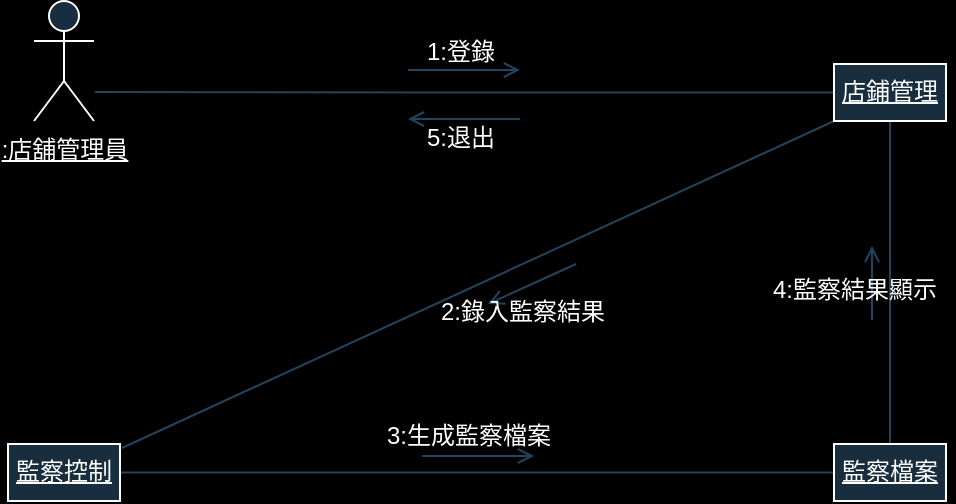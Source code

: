 <mxfile version="22.1.8" type="github">
  <diagram name="第 1 页" id="lOVtV4EZBj1M_ySCGY1w">
    <mxGraphModel dx="1042" dy="569" grid="0" gridSize="10" guides="1" tooltips="1" connect="1" arrows="1" fold="1" page="1" pageScale="1" pageWidth="827" pageHeight="1169" background="#000000" math="0" shadow="0">
      <root>
        <mxCell id="0" />
        <mxCell id="1" parent="0" />
        <mxCell id="PdjgxC993BWzGDdkLLqp-1" value="&lt;u&gt;:店舖管理員&lt;/u&gt;" style="shape=umlActor;verticalLabelPosition=bottom;verticalAlign=top;html=1;outlineConnect=0;fillColor=#182E3E;strokeColor=#FFFFFF;labelBackgroundColor=none;fontColor=#FFFFFF;" vertex="1" parent="1">
          <mxGeometry x="130" y="161.5" width="30" height="60" as="geometry" />
        </mxCell>
        <mxCell id="PdjgxC993BWzGDdkLLqp-2" style="edgeStyle=orthogonalEdgeStyle;rounded=0;orthogonalLoop=1;jettySize=auto;html=1;exitX=0.5;exitY=1;exitDx=0;exitDy=0;entryX=0.5;entryY=0;entryDx=0;entryDy=0;strokeColor=#23445D;endArrow=none;endFill=0;" edge="1" parent="1" source="PdjgxC993BWzGDdkLLqp-5" target="PdjgxC993BWzGDdkLLqp-8">
          <mxGeometry relative="1" as="geometry" />
        </mxCell>
        <mxCell id="PdjgxC993BWzGDdkLLqp-3" style="edgeStyle=orthogonalEdgeStyle;rounded=0;orthogonalLoop=1;jettySize=auto;html=1;exitX=0;exitY=0.5;exitDx=0;exitDy=0;strokeColor=#23445D;endArrow=none;endFill=0;" edge="1" parent="1" source="PdjgxC993BWzGDdkLLqp-5">
          <mxGeometry relative="1" as="geometry">
            <mxPoint x="160.4" y="207" as="targetPoint" />
          </mxGeometry>
        </mxCell>
        <mxCell id="PdjgxC993BWzGDdkLLqp-4" style="rounded=0;orthogonalLoop=1;jettySize=auto;html=1;exitX=0;exitY=1;exitDx=0;exitDy=0;strokeColor=#23445D;endArrow=none;endFill=0;" edge="1" parent="1" source="PdjgxC993BWzGDdkLLqp-5">
          <mxGeometry relative="1" as="geometry">
            <mxPoint x="174" y="385" as="targetPoint" />
          </mxGeometry>
        </mxCell>
        <mxCell id="PdjgxC993BWzGDdkLLqp-5" value="&lt;u&gt;店鋪管理&lt;/u&gt;" style="rounded=0;whiteSpace=wrap;html=1;strokeColor=#FFFFFF;fontColor=#FFFFFF;fillColor=#182E3E;" vertex="1" parent="1">
          <mxGeometry x="530" y="193" width="56" height="28.5" as="geometry" />
        </mxCell>
        <mxCell id="PdjgxC993BWzGDdkLLqp-6" style="edgeStyle=orthogonalEdgeStyle;rounded=0;orthogonalLoop=1;jettySize=auto;html=1;exitX=1;exitY=0.5;exitDx=0;exitDy=0;entryX=0;entryY=0.5;entryDx=0;entryDy=0;strokeColor=#23445D;endArrow=none;endFill=0;" edge="1" parent="1" source="PdjgxC993BWzGDdkLLqp-7" target="PdjgxC993BWzGDdkLLqp-8">
          <mxGeometry relative="1" as="geometry" />
        </mxCell>
        <mxCell id="PdjgxC993BWzGDdkLLqp-7" value="&lt;u&gt;監察控制&lt;/u&gt;" style="rounded=0;whiteSpace=wrap;html=1;strokeColor=#FFFFFF;fontColor=#FFFFFF;fillColor=#182E3E;" vertex="1" parent="1">
          <mxGeometry x="117" y="383" width="56" height="28.5" as="geometry" />
        </mxCell>
        <mxCell id="PdjgxC993BWzGDdkLLqp-8" value="&lt;u&gt;監察檔案&lt;/u&gt;" style="rounded=0;whiteSpace=wrap;html=1;strokeColor=#FFFFFF;fontColor=#FFFFFF;fillColor=#182E3E;" vertex="1" parent="1">
          <mxGeometry x="530" y="383" width="56" height="28.5" as="geometry" />
        </mxCell>
        <mxCell id="PdjgxC993BWzGDdkLLqp-9" value="" style="endArrow=none;endFill=0;html=1;edgeStyle=orthogonalEdgeStyle;align=left;verticalAlign=top;rounded=0;strokeColor=#23445D;startArrow=open;startFill=0;" edge="1" parent="1">
          <mxGeometry x="-1" relative="1" as="geometry">
            <mxPoint x="317" y="220.5" as="sourcePoint" />
            <mxPoint x="373" y="220.5" as="targetPoint" />
          </mxGeometry>
        </mxCell>
        <mxCell id="PdjgxC993BWzGDdkLLqp-10" value="" style="edgeLabel;resizable=0;html=1;align=left;verticalAlign=bottom;strokeColor=#FFFFFF;fontColor=#FFFFFF;fillColor=#182E3E;" connectable="0" vertex="1" parent="PdjgxC993BWzGDdkLLqp-9">
          <mxGeometry x="-1" relative="1" as="geometry" />
        </mxCell>
        <mxCell id="PdjgxC993BWzGDdkLLqp-11" value="" style="endArrow=open;endFill=0;html=1;edgeStyle=orthogonalEdgeStyle;align=left;verticalAlign=top;rounded=0;strokeColor=#23445D;" edge="1" parent="1">
          <mxGeometry x="-1" relative="1" as="geometry">
            <mxPoint x="317" y="196" as="sourcePoint" />
            <mxPoint x="373" y="196" as="targetPoint" />
          </mxGeometry>
        </mxCell>
        <mxCell id="PdjgxC993BWzGDdkLLqp-12" value="" style="edgeLabel;resizable=0;html=1;align=left;verticalAlign=bottom;strokeColor=#FFFFFF;fontColor=#FFFFFF;fillColor=#182E3E;" connectable="0" vertex="1" parent="PdjgxC993BWzGDdkLLqp-11">
          <mxGeometry x="-1" relative="1" as="geometry" />
        </mxCell>
        <mxCell id="PdjgxC993BWzGDdkLLqp-13" value="1:登錄" style="text;html=1;align=center;verticalAlign=middle;resizable=0;points=[];autosize=1;strokeColor=none;fillColor=none;fontColor=#FFFFFF;" vertex="1" parent="1">
          <mxGeometry x="317" y="174" width="52" height="26" as="geometry" />
        </mxCell>
        <mxCell id="PdjgxC993BWzGDdkLLqp-14" value="5:退出" style="text;html=1;align=center;verticalAlign=middle;resizable=0;points=[];autosize=1;strokeColor=none;fillColor=none;fontColor=#FFFFFF;" vertex="1" parent="1">
          <mxGeometry x="317" y="217" width="52" height="26" as="geometry" />
        </mxCell>
        <mxCell id="PdjgxC993BWzGDdkLLqp-15" value="" style="endArrow=open;endFill=0;html=1;edgeStyle=orthogonalEdgeStyle;align=left;verticalAlign=top;rounded=0;strokeColor=#23445D;startArrow=none;startFill=0;" edge="1" parent="1">
          <mxGeometry x="-1" relative="1" as="geometry">
            <mxPoint x="324" y="389" as="sourcePoint" />
            <mxPoint x="380" y="389" as="targetPoint" />
          </mxGeometry>
        </mxCell>
        <mxCell id="PdjgxC993BWzGDdkLLqp-16" value="" style="edgeLabel;resizable=0;html=1;align=left;verticalAlign=bottom;strokeColor=#FFFFFF;fontColor=#FFFFFF;fillColor=#182E3E;" connectable="0" vertex="1" parent="PdjgxC993BWzGDdkLLqp-15">
          <mxGeometry x="-1" relative="1" as="geometry" />
        </mxCell>
        <mxCell id="PdjgxC993BWzGDdkLLqp-17" value="3:生成監察檔案" style="text;html=1;align=center;verticalAlign=middle;resizable=0;points=[];autosize=1;strokeColor=none;fillColor=none;fontColor=#FFFFFF;" vertex="1" parent="1">
          <mxGeometry x="297" y="366" width="100" height="26" as="geometry" />
        </mxCell>
        <mxCell id="PdjgxC993BWzGDdkLLqp-18" value="" style="endArrow=none;endFill=0;html=1;edgeStyle=orthogonalEdgeStyle;align=left;verticalAlign=top;rounded=0;strokeColor=#23445D;startArrow=open;startFill=0;" edge="1" parent="1">
          <mxGeometry x="-1" relative="1" as="geometry">
            <mxPoint x="549" y="284" as="sourcePoint" />
            <mxPoint x="549" y="321" as="targetPoint" />
          </mxGeometry>
        </mxCell>
        <mxCell id="PdjgxC993BWzGDdkLLqp-19" value="" style="edgeLabel;resizable=0;html=1;align=left;verticalAlign=bottom;strokeColor=#FFFFFF;fontColor=#FFFFFF;fillColor=#182E3E;" connectable="0" vertex="1" parent="PdjgxC993BWzGDdkLLqp-18">
          <mxGeometry x="-1" relative="1" as="geometry" />
        </mxCell>
        <mxCell id="PdjgxC993BWzGDdkLLqp-20" value="4:監察結果顯示" style="text;html=1;align=center;verticalAlign=middle;resizable=0;points=[];autosize=1;strokeColor=none;fillColor=none;fontColor=#FFFFFF;" vertex="1" parent="1">
          <mxGeometry x="490" y="293" width="100" height="26" as="geometry" />
        </mxCell>
        <mxCell id="PdjgxC993BWzGDdkLLqp-21" value="" style="endArrow=none;endFill=0;html=1;align=left;verticalAlign=top;rounded=0;strokeColor=#23445D;startArrow=open;startFill=0;" edge="1" parent="1">
          <mxGeometry x="-1" relative="1" as="geometry">
            <mxPoint x="357" y="313" as="sourcePoint" />
            <mxPoint x="401" y="293" as="targetPoint" />
          </mxGeometry>
        </mxCell>
        <mxCell id="PdjgxC993BWzGDdkLLqp-22" value="" style="edgeLabel;resizable=0;html=1;align=left;verticalAlign=bottom;strokeColor=#FFFFFF;fontColor=#FFFFFF;fillColor=#182E3E;" connectable="0" vertex="1" parent="PdjgxC993BWzGDdkLLqp-21">
          <mxGeometry x="-1" relative="1" as="geometry" />
        </mxCell>
        <mxCell id="PdjgxC993BWzGDdkLLqp-23" value="2:錄入監察結果" style="text;html=1;align=center;verticalAlign=middle;resizable=0;points=[];autosize=1;strokeColor=none;fillColor=none;fontColor=#FFFFFF;" vertex="1" parent="1">
          <mxGeometry x="324" y="304" width="100" height="26" as="geometry" />
        </mxCell>
      </root>
    </mxGraphModel>
  </diagram>
</mxfile>
